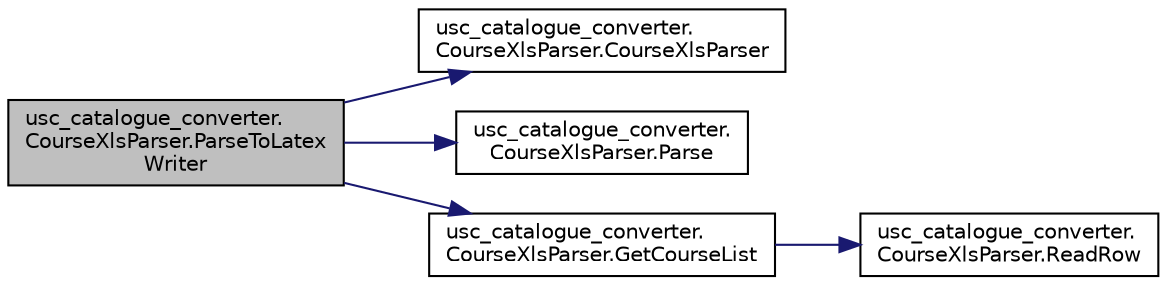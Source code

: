 digraph "usc_catalogue_converter.CourseXlsParser.ParseToLatexWriter"
{
  edge [fontname="Helvetica",fontsize="10",labelfontname="Helvetica",labelfontsize="10"];
  node [fontname="Helvetica",fontsize="10",shape=record];
  rankdir="LR";
  Node33 [label="usc_catalogue_converter.\lCourseXlsParser.ParseToLatex\lWriter",height=0.2,width=0.4,color="black", fillcolor="grey75", style="filled", fontcolor="black"];
  Node33 -> Node34 [color="midnightblue",fontsize="10",style="solid",fontname="Helvetica"];
  Node34 [label="usc_catalogue_converter.\lCourseXlsParser.CourseXlsParser",height=0.2,width=0.4,color="black", fillcolor="white", style="filled",URL="$d6/de7/classusc__catalogue__converter_1_1_course_xls_parser.html#a8cc8302cda8c678c6d4630d717609b28"];
  Node33 -> Node35 [color="midnightblue",fontsize="10",style="solid",fontname="Helvetica"];
  Node35 [label="usc_catalogue_converter.\lCourseXlsParser.Parse",height=0.2,width=0.4,color="black", fillcolor="white", style="filled",URL="$d6/de7/classusc__catalogue__converter_1_1_course_xls_parser.html#aa040a6ef33390463f8d80bb1b8504970"];
  Node33 -> Node36 [color="midnightblue",fontsize="10",style="solid",fontname="Helvetica"];
  Node36 [label="usc_catalogue_converter.\lCourseXlsParser.GetCourseList",height=0.2,width=0.4,color="black", fillcolor="white", style="filled",URL="$d6/de7/classusc__catalogue__converter_1_1_course_xls_parser.html#ab7ee87d5b98d72a79c55ee3036b40f09"];
  Node36 -> Node37 [color="midnightblue",fontsize="10",style="solid",fontname="Helvetica"];
  Node37 [label="usc_catalogue_converter.\lCourseXlsParser.ReadRow",height=0.2,width=0.4,color="black", fillcolor="white", style="filled",URL="$d6/de7/classusc__catalogue__converter_1_1_course_xls_parser.html#af9e47a6e8466c170f85472d6d04c6997"];
}
